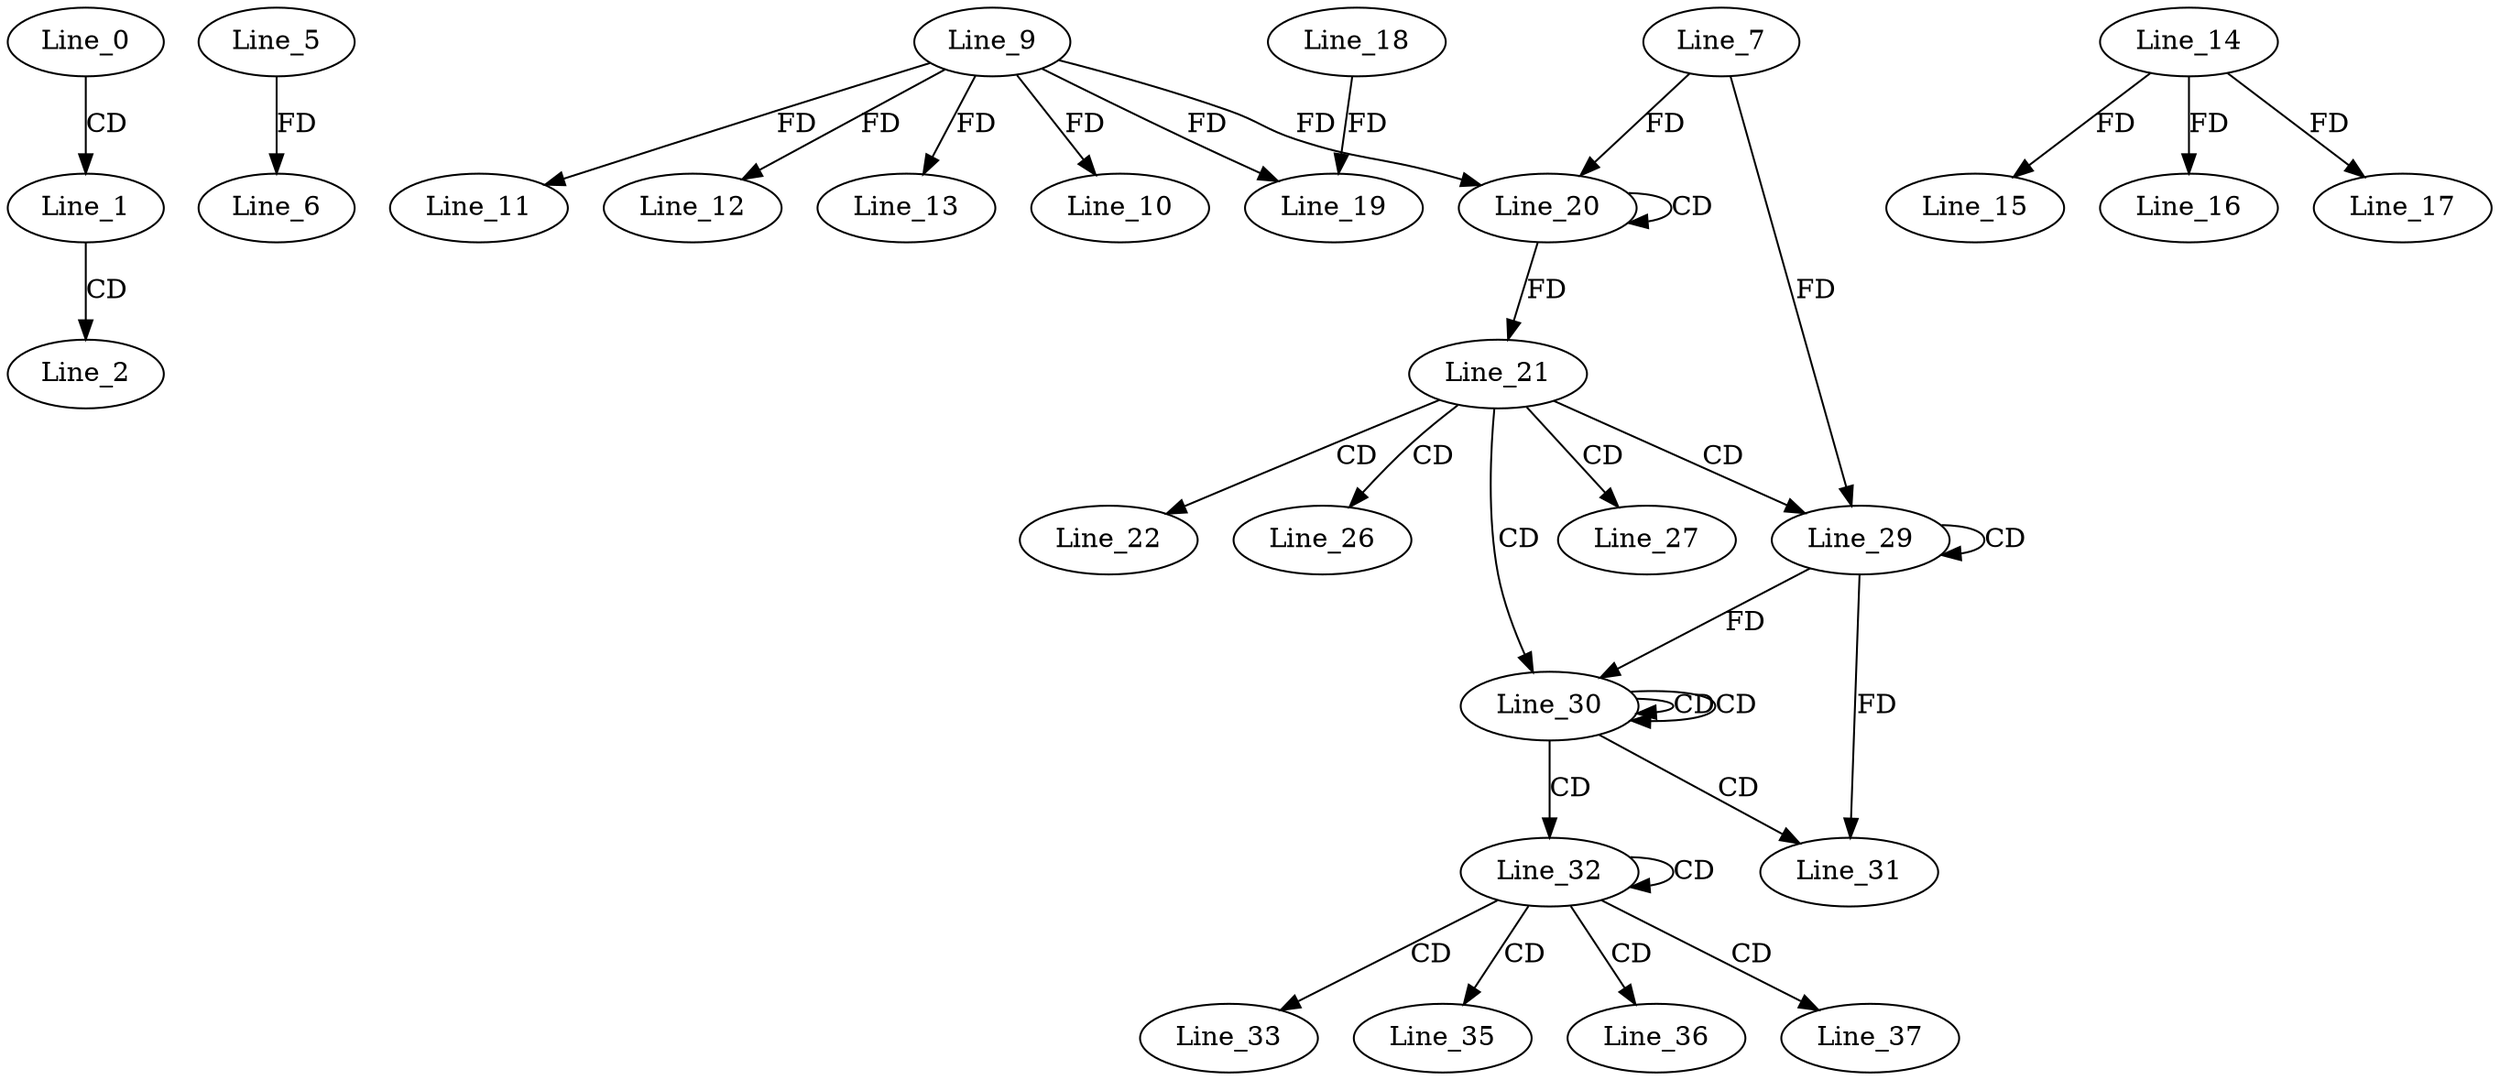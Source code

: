 digraph G {
  Line_0;
  Line_1;
  Line_2;
  Line_5;
  Line_6;
  Line_9;
  Line_10;
  Line_11;
  Line_12;
  Line_13;
  Line_14;
  Line_15;
  Line_16;
  Line_17;
  Line_19;
  Line_18;
  Line_20;
  Line_20;
  Line_7;
  Line_21;
  Line_21;
  Line_22;
  Line_26;
  Line_27;
  Line_29;
  Line_29;
  Line_29;
  Line_30;
  Line_30;
  Line_31;
  Line_32;
  Line_32;
  Line_33;
  Line_35;
  Line_36;
  Line_37;
  Line_0 -> Line_1 [ label="CD" ];
  Line_1 -> Line_2 [ label="CD" ];
  Line_5 -> Line_6 [ label="FD" ];
  Line_9 -> Line_10 [ label="FD" ];
  Line_9 -> Line_11 [ label="FD" ];
  Line_9 -> Line_12 [ label="FD" ];
  Line_9 -> Line_13 [ label="FD" ];
  Line_14 -> Line_15 [ label="FD" ];
  Line_14 -> Line_16 [ label="FD" ];
  Line_14 -> Line_17 [ label="FD" ];
  Line_9 -> Line_19 [ label="FD" ];
  Line_18 -> Line_19 [ label="FD" ];
  Line_20 -> Line_20 [ label="CD" ];
  Line_7 -> Line_20 [ label="FD" ];
  Line_9 -> Line_20 [ label="FD" ];
  Line_20 -> Line_21 [ label="FD" ];
  Line_21 -> Line_22 [ label="CD" ];
  Line_21 -> Line_26 [ label="CD" ];
  Line_21 -> Line_27 [ label="CD" ];
  Line_21 -> Line_29 [ label="CD" ];
  Line_29 -> Line_29 [ label="CD" ];
  Line_7 -> Line_29 [ label="FD" ];
  Line_21 -> Line_30 [ label="CD" ];
  Line_30 -> Line_30 [ label="CD" ];
  Line_30 -> Line_30 [ label="CD" ];
  Line_29 -> Line_30 [ label="FD" ];
  Line_30 -> Line_31 [ label="CD" ];
  Line_29 -> Line_31 [ label="FD" ];
  Line_30 -> Line_32 [ label="CD" ];
  Line_32 -> Line_32 [ label="CD" ];
  Line_32 -> Line_33 [ label="CD" ];
  Line_32 -> Line_35 [ label="CD" ];
  Line_32 -> Line_36 [ label="CD" ];
  Line_32 -> Line_37 [ label="CD" ];
}
